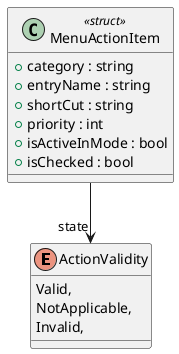 @startuml
enum ActionValidity {
    Valid,
    NotApplicable,
    Invalid,
}
class MenuActionItem <<struct>> {
    + category : string
    + entryName : string
    + shortCut : string
    + priority : int
    + isActiveInMode : bool
    + isChecked : bool
}
MenuActionItem --> "state" ActionValidity
@enduml
